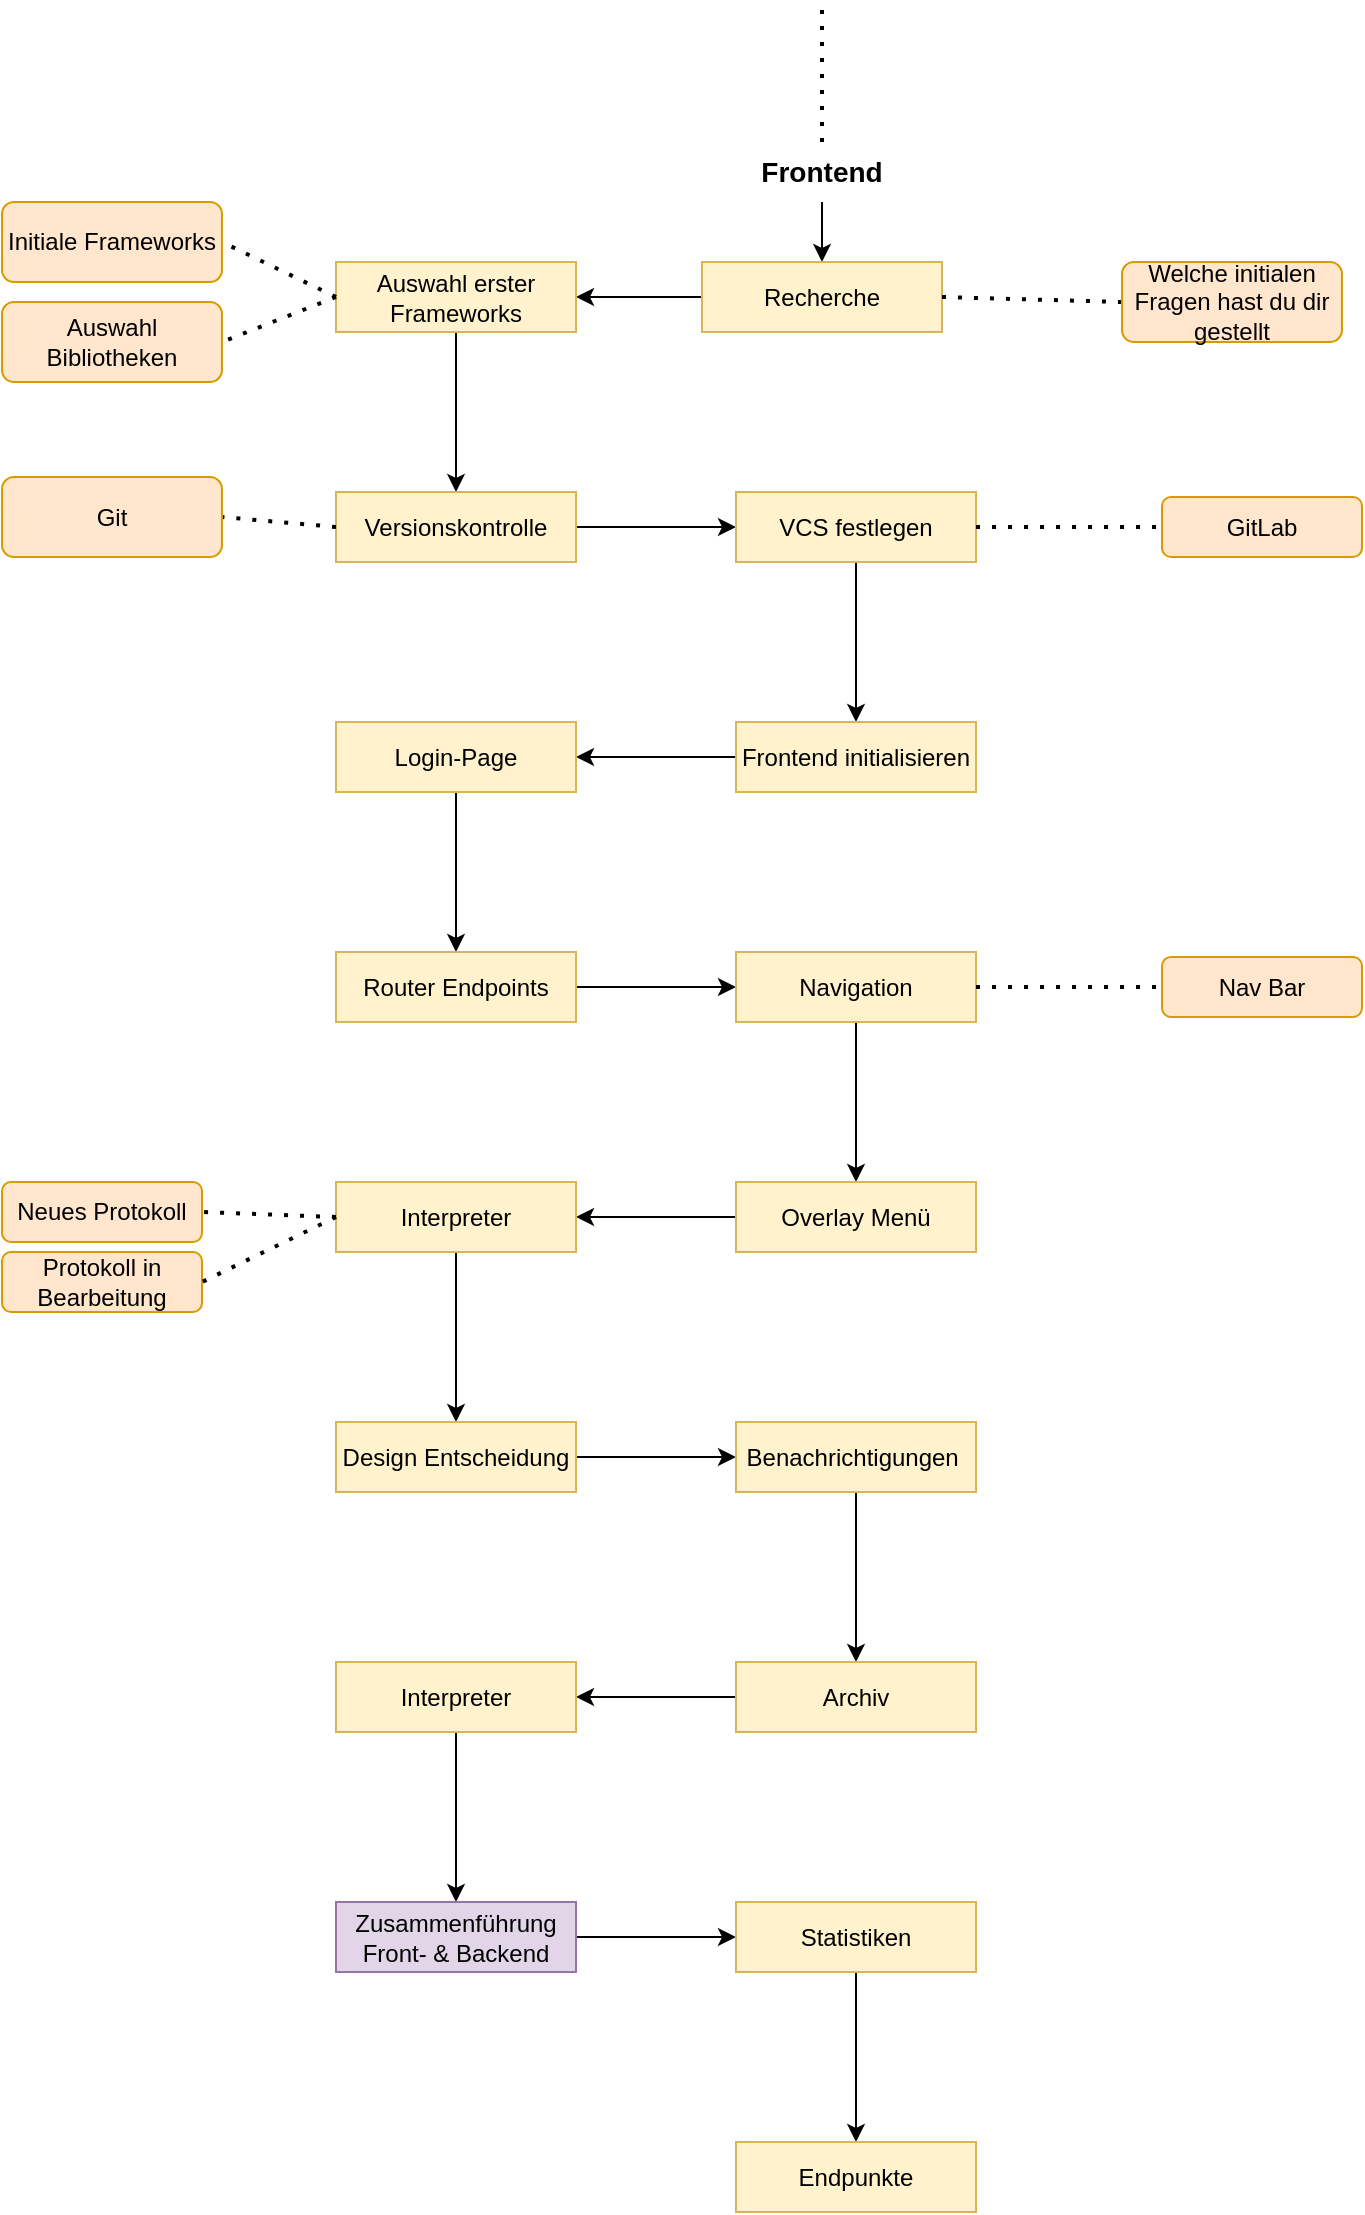 <mxfile version="24.3.1" type="device">
  <diagram name="Seite-1" id="E2gfGtZA1w1zxJrn3HdN">
    <mxGraphModel dx="2389" dy="1923" grid="1" gridSize="10" guides="1" tooltips="1" connect="1" arrows="1" fold="1" page="1" pageScale="1" pageWidth="827" pageHeight="1169" math="0" shadow="0">
      <root>
        <mxCell id="0" />
        <mxCell id="1" parent="0" />
        <mxCell id="7BE0bbRn12wUS_fGmfLI-1" value="" style="endArrow=none;dashed=1;html=1;dashPattern=1 3;strokeWidth=2;rounded=0;" parent="1" edge="1">
          <mxGeometry width="50" height="50" relative="1" as="geometry">
            <mxPoint x="400" y="70" as="sourcePoint" />
            <mxPoint x="400" as="targetPoint" />
          </mxGeometry>
        </mxCell>
        <mxCell id="7BE0bbRn12wUS_fGmfLI-4" value="" style="edgeStyle=orthogonalEdgeStyle;rounded=0;orthogonalLoop=1;jettySize=auto;html=1;" parent="1" source="7BE0bbRn12wUS_fGmfLI-2" target="7BE0bbRn12wUS_fGmfLI-3" edge="1">
          <mxGeometry relative="1" as="geometry" />
        </mxCell>
        <mxCell id="7BE0bbRn12wUS_fGmfLI-2" value="&lt;font style=&quot;font-size: 14px;&quot;&gt;&lt;b&gt;Frontend&lt;/b&gt;&lt;/font&gt;" style="text;html=1;align=center;verticalAlign=middle;whiteSpace=wrap;rounded=0;" parent="1" vertex="1">
          <mxGeometry x="370" y="70" width="60" height="30" as="geometry" />
        </mxCell>
        <mxCell id="7BE0bbRn12wUS_fGmfLI-9" value="" style="edgeStyle=orthogonalEdgeStyle;rounded=0;orthogonalLoop=1;jettySize=auto;html=1;" parent="1" source="7BE0bbRn12wUS_fGmfLI-3" target="7BE0bbRn12wUS_fGmfLI-8" edge="1">
          <mxGeometry relative="1" as="geometry" />
        </mxCell>
        <mxCell id="7BE0bbRn12wUS_fGmfLI-3" value="Recherche" style="whiteSpace=wrap;html=1;fillColor=#fff2cc;strokeColor=#d6b656;" parent="1" vertex="1">
          <mxGeometry x="340" y="130" width="120" height="35" as="geometry" />
        </mxCell>
        <mxCell id="7BE0bbRn12wUS_fGmfLI-5" value="" style="endArrow=none;dashed=1;html=1;dashPattern=1 3;strokeWidth=2;rounded=0;exitX=1;exitY=0.5;exitDx=0;exitDy=0;entryX=0;entryY=0.5;entryDx=0;entryDy=0;" parent="1" source="7BE0bbRn12wUS_fGmfLI-3" target="7BE0bbRn12wUS_fGmfLI-6" edge="1">
          <mxGeometry width="50" height="50" relative="1" as="geometry">
            <mxPoint x="500" y="170" as="sourcePoint" />
            <mxPoint x="560" y="148" as="targetPoint" />
          </mxGeometry>
        </mxCell>
        <mxCell id="7BE0bbRn12wUS_fGmfLI-6" value="Welche initialen Fragen hast du dir gestellt" style="rounded=1;whiteSpace=wrap;html=1;fillColor=#ffe6cc;strokeColor=#d79b00;" parent="1" vertex="1">
          <mxGeometry x="550" y="130" width="110" height="40" as="geometry" />
        </mxCell>
        <mxCell id="7BE0bbRn12wUS_fGmfLI-13" value="" style="edgeStyle=orthogonalEdgeStyle;rounded=0;orthogonalLoop=1;jettySize=auto;html=1;" parent="1" source="7BE0bbRn12wUS_fGmfLI-8" target="7BE0bbRn12wUS_fGmfLI-12" edge="1">
          <mxGeometry relative="1" as="geometry" />
        </mxCell>
        <mxCell id="7BE0bbRn12wUS_fGmfLI-8" value="Auswahl erster Frameworks" style="whiteSpace=wrap;html=1;fillColor=#fff2cc;strokeColor=#d6b656;" parent="1" vertex="1">
          <mxGeometry x="157" y="130" width="120" height="35" as="geometry" />
        </mxCell>
        <mxCell id="7BE0bbRn12wUS_fGmfLI-10" value="" style="endArrow=none;dashed=1;html=1;dashPattern=1 3;strokeWidth=2;rounded=0;exitX=0;exitY=0.5;exitDx=0;exitDy=0;entryX=1;entryY=0.5;entryDx=0;entryDy=0;" parent="1" source="7BE0bbRn12wUS_fGmfLI-8" target="7BE0bbRn12wUS_fGmfLI-11" edge="1">
          <mxGeometry width="50" height="50" relative="1" as="geometry">
            <mxPoint x="70" y="178.75" as="sourcePoint" />
            <mxPoint x="-20" y="139.25" as="targetPoint" />
          </mxGeometry>
        </mxCell>
        <mxCell id="7BE0bbRn12wUS_fGmfLI-11" value="Initiale Frameworks" style="rounded=1;whiteSpace=wrap;html=1;fillColor=#ffe6cc;strokeColor=#d79b00;" parent="1" vertex="1">
          <mxGeometry x="-10" y="100" width="110" height="40" as="geometry" />
        </mxCell>
        <mxCell id="7BE0bbRn12wUS_fGmfLI-17" value="" style="edgeStyle=orthogonalEdgeStyle;rounded=0;orthogonalLoop=1;jettySize=auto;html=1;" parent="1" source="7BE0bbRn12wUS_fGmfLI-12" target="7BE0bbRn12wUS_fGmfLI-16" edge="1">
          <mxGeometry relative="1" as="geometry" />
        </mxCell>
        <mxCell id="7BE0bbRn12wUS_fGmfLI-12" value="Versionskontrolle" style="whiteSpace=wrap;html=1;fillColor=#fff2cc;strokeColor=#d6b656;" parent="1" vertex="1">
          <mxGeometry x="157" y="245" width="120" height="35" as="geometry" />
        </mxCell>
        <mxCell id="7BE0bbRn12wUS_fGmfLI-14" value="" style="endArrow=none;dashed=1;html=1;dashPattern=1 3;strokeWidth=2;rounded=0;exitX=0;exitY=0.5;exitDx=0;exitDy=0;entryX=1;entryY=0.5;entryDx=0;entryDy=0;" parent="1" source="7BE0bbRn12wUS_fGmfLI-12" target="7BE0bbRn12wUS_fGmfLI-15" edge="1">
          <mxGeometry width="50" height="50" relative="1" as="geometry">
            <mxPoint x="157" y="258" as="sourcePoint" />
            <mxPoint x="-20" y="249.25" as="targetPoint" />
          </mxGeometry>
        </mxCell>
        <mxCell id="7BE0bbRn12wUS_fGmfLI-15" value="Git" style="rounded=1;whiteSpace=wrap;html=1;fillColor=#ffe6cc;strokeColor=#d79b00;" parent="1" vertex="1">
          <mxGeometry x="-10" y="237.5" width="110" height="40" as="geometry" />
        </mxCell>
        <mxCell id="7BE0bbRn12wUS_fGmfLI-21" value="" style="edgeStyle=orthogonalEdgeStyle;rounded=0;orthogonalLoop=1;jettySize=auto;html=1;" parent="1" source="7BE0bbRn12wUS_fGmfLI-16" target="7BE0bbRn12wUS_fGmfLI-20" edge="1">
          <mxGeometry relative="1" as="geometry" />
        </mxCell>
        <mxCell id="7BE0bbRn12wUS_fGmfLI-16" value="VCS festlegen" style="whiteSpace=wrap;html=1;fillColor=#fff2cc;strokeColor=#d6b656;" parent="1" vertex="1">
          <mxGeometry x="357" y="245" width="120" height="35" as="geometry" />
        </mxCell>
        <mxCell id="7BE0bbRn12wUS_fGmfLI-18" value="" style="endArrow=none;dashed=1;html=1;dashPattern=1 3;strokeWidth=2;rounded=0;entryX=0;entryY=0.5;entryDx=0;entryDy=0;exitX=1;exitY=0.5;exitDx=0;exitDy=0;" parent="1" source="7BE0bbRn12wUS_fGmfLI-16" target="7BE0bbRn12wUS_fGmfLI-19" edge="1">
          <mxGeometry width="50" height="50" relative="1" as="geometry">
            <mxPoint x="500" y="260" as="sourcePoint" />
            <mxPoint x="570" y="258" as="targetPoint" />
          </mxGeometry>
        </mxCell>
        <mxCell id="7BE0bbRn12wUS_fGmfLI-19" value="GitLab" style="rounded=1;whiteSpace=wrap;html=1;fillColor=#ffe6cc;strokeColor=#d79b00;" parent="1" vertex="1">
          <mxGeometry x="570" y="247.5" width="100" height="30" as="geometry" />
        </mxCell>
        <mxCell id="7BE0bbRn12wUS_fGmfLI-23" value="" style="edgeStyle=orthogonalEdgeStyle;rounded=0;orthogonalLoop=1;jettySize=auto;html=1;" parent="1" source="7BE0bbRn12wUS_fGmfLI-20" target="7BE0bbRn12wUS_fGmfLI-22" edge="1">
          <mxGeometry relative="1" as="geometry" />
        </mxCell>
        <mxCell id="7BE0bbRn12wUS_fGmfLI-20" value="Frontend initialisieren" style="whiteSpace=wrap;html=1;fillColor=#fff2cc;strokeColor=#d6b656;" parent="1" vertex="1">
          <mxGeometry x="357" y="360" width="120" height="35" as="geometry" />
        </mxCell>
        <mxCell id="7BE0bbRn12wUS_fGmfLI-25" value="" style="edgeStyle=orthogonalEdgeStyle;rounded=0;orthogonalLoop=1;jettySize=auto;html=1;" parent="1" source="7BE0bbRn12wUS_fGmfLI-22" target="7BE0bbRn12wUS_fGmfLI-24" edge="1">
          <mxGeometry relative="1" as="geometry" />
        </mxCell>
        <mxCell id="7BE0bbRn12wUS_fGmfLI-22" value="Login-Page" style="whiteSpace=wrap;html=1;fillColor=#fff2cc;strokeColor=#d6b656;" parent="1" vertex="1">
          <mxGeometry x="157" y="360" width="120" height="35" as="geometry" />
        </mxCell>
        <mxCell id="7BE0bbRn12wUS_fGmfLI-27" value="" style="edgeStyle=orthogonalEdgeStyle;rounded=0;orthogonalLoop=1;jettySize=auto;html=1;" parent="1" source="7BE0bbRn12wUS_fGmfLI-24" target="7BE0bbRn12wUS_fGmfLI-26" edge="1">
          <mxGeometry relative="1" as="geometry" />
        </mxCell>
        <mxCell id="7BE0bbRn12wUS_fGmfLI-24" value="Router Endpoints" style="whiteSpace=wrap;html=1;fillColor=#fff2cc;strokeColor=#d6b656;" parent="1" vertex="1">
          <mxGeometry x="157" y="475" width="120" height="35" as="geometry" />
        </mxCell>
        <mxCell id="7BE0bbRn12wUS_fGmfLI-29" value="" style="edgeStyle=orthogonalEdgeStyle;rounded=0;orthogonalLoop=1;jettySize=auto;html=1;" parent="1" source="7BE0bbRn12wUS_fGmfLI-26" target="7BE0bbRn12wUS_fGmfLI-28" edge="1">
          <mxGeometry relative="1" as="geometry" />
        </mxCell>
        <mxCell id="7BE0bbRn12wUS_fGmfLI-26" value="Navigation" style="whiteSpace=wrap;html=1;fillColor=#fff2cc;strokeColor=#d6b656;" parent="1" vertex="1">
          <mxGeometry x="357" y="475" width="120" height="35" as="geometry" />
        </mxCell>
        <mxCell id="PCQOfplQpb37sercBIT6-8" style="edgeStyle=orthogonalEdgeStyle;rounded=0;orthogonalLoop=1;jettySize=auto;html=1;" edge="1" parent="1" source="7BE0bbRn12wUS_fGmfLI-28" target="PCQOfplQpb37sercBIT6-7">
          <mxGeometry relative="1" as="geometry" />
        </mxCell>
        <mxCell id="7BE0bbRn12wUS_fGmfLI-28" value="Overlay Menü" style="whiteSpace=wrap;html=1;fillColor=#fff2cc;strokeColor=#d6b656;" parent="1" vertex="1">
          <mxGeometry x="357" y="590" width="120" height="35" as="geometry" />
        </mxCell>
        <mxCell id="PCQOfplQpb37sercBIT6-1" value="Auswahl Bibliotheken" style="rounded=1;whiteSpace=wrap;html=1;fillColor=#ffe6cc;strokeColor=#d79b00;" vertex="1" parent="1">
          <mxGeometry x="-10" y="150" width="110" height="40" as="geometry" />
        </mxCell>
        <mxCell id="PCQOfplQpb37sercBIT6-3" value="" style="endArrow=none;dashed=1;html=1;dashPattern=1 3;strokeWidth=2;rounded=0;exitX=0;exitY=0.5;exitDx=0;exitDy=0;entryX=1;entryY=0.5;entryDx=0;entryDy=0;" edge="1" parent="1" source="7BE0bbRn12wUS_fGmfLI-8" target="PCQOfplQpb37sercBIT6-1">
          <mxGeometry width="50" height="50" relative="1" as="geometry">
            <mxPoint x="167" y="158" as="sourcePoint" />
            <mxPoint x="110" y="130" as="targetPoint" />
          </mxGeometry>
        </mxCell>
        <mxCell id="PCQOfplQpb37sercBIT6-4" value="Nav Bar" style="rounded=1;whiteSpace=wrap;html=1;fillColor=#ffe6cc;strokeColor=#d79b00;" vertex="1" parent="1">
          <mxGeometry x="570" y="477.5" width="100" height="30" as="geometry" />
        </mxCell>
        <mxCell id="PCQOfplQpb37sercBIT6-5" value="" style="endArrow=none;dashed=1;html=1;dashPattern=1 3;strokeWidth=2;rounded=0;entryX=0;entryY=0.5;entryDx=0;entryDy=0;exitX=1;exitY=0.5;exitDx=0;exitDy=0;" edge="1" parent="1" source="7BE0bbRn12wUS_fGmfLI-26" target="PCQOfplQpb37sercBIT6-4">
          <mxGeometry width="50" height="50" relative="1" as="geometry">
            <mxPoint x="487" y="273" as="sourcePoint" />
            <mxPoint x="580" y="273" as="targetPoint" />
          </mxGeometry>
        </mxCell>
        <mxCell id="PCQOfplQpb37sercBIT6-14" style="edgeStyle=orthogonalEdgeStyle;rounded=0;orthogonalLoop=1;jettySize=auto;html=1;" edge="1" parent="1" source="PCQOfplQpb37sercBIT6-7" target="PCQOfplQpb37sercBIT6-13">
          <mxGeometry relative="1" as="geometry" />
        </mxCell>
        <mxCell id="PCQOfplQpb37sercBIT6-7" value="Interpreter" style="whiteSpace=wrap;html=1;fillColor=#fff2cc;strokeColor=#d6b656;" vertex="1" parent="1">
          <mxGeometry x="157" y="590" width="120" height="35" as="geometry" />
        </mxCell>
        <mxCell id="PCQOfplQpb37sercBIT6-9" value="Neues Protokoll" style="rounded=1;whiteSpace=wrap;html=1;fillColor=#ffe6cc;strokeColor=#d79b00;" vertex="1" parent="1">
          <mxGeometry x="-10" y="590" width="100" height="30" as="geometry" />
        </mxCell>
        <mxCell id="PCQOfplQpb37sercBIT6-10" value="" style="endArrow=none;dashed=1;html=1;dashPattern=1 3;strokeWidth=2;rounded=0;exitX=0;exitY=0.5;exitDx=0;exitDy=0;entryX=1;entryY=0.5;entryDx=0;entryDy=0;" edge="1" parent="1" source="PCQOfplQpb37sercBIT6-7" target="PCQOfplQpb37sercBIT6-9">
          <mxGeometry width="50" height="50" relative="1" as="geometry">
            <mxPoint x="167" y="273" as="sourcePoint" />
            <mxPoint x="110" y="268" as="targetPoint" />
          </mxGeometry>
        </mxCell>
        <mxCell id="PCQOfplQpb37sercBIT6-11" value="Protokoll in Bearbeitung" style="rounded=1;whiteSpace=wrap;html=1;fillColor=#ffe6cc;strokeColor=#d79b00;" vertex="1" parent="1">
          <mxGeometry x="-10" y="625" width="100" height="30" as="geometry" />
        </mxCell>
        <mxCell id="PCQOfplQpb37sercBIT6-12" value="" style="endArrow=none;dashed=1;html=1;dashPattern=1 3;strokeWidth=2;rounded=0;exitX=0;exitY=0.5;exitDx=0;exitDy=0;entryX=1;entryY=0.5;entryDx=0;entryDy=0;" edge="1" parent="1" source="PCQOfplQpb37sercBIT6-7" target="PCQOfplQpb37sercBIT6-11">
          <mxGeometry width="50" height="50" relative="1" as="geometry">
            <mxPoint x="167" y="618" as="sourcePoint" />
            <mxPoint x="100" y="615" as="targetPoint" />
          </mxGeometry>
        </mxCell>
        <mxCell id="PCQOfplQpb37sercBIT6-18" style="edgeStyle=orthogonalEdgeStyle;rounded=0;orthogonalLoop=1;jettySize=auto;html=1;" edge="1" parent="1" source="PCQOfplQpb37sercBIT6-13" target="PCQOfplQpb37sercBIT6-17">
          <mxGeometry relative="1" as="geometry" />
        </mxCell>
        <mxCell id="PCQOfplQpb37sercBIT6-13" value="Design Entscheidung" style="whiteSpace=wrap;html=1;fillColor=#fff2cc;strokeColor=#d6b656;" vertex="1" parent="1">
          <mxGeometry x="157" y="710" width="120" height="35" as="geometry" />
        </mxCell>
        <mxCell id="PCQOfplQpb37sercBIT6-21" style="edgeStyle=orthogonalEdgeStyle;rounded=0;orthogonalLoop=1;jettySize=auto;html=1;" edge="1" parent="1" source="PCQOfplQpb37sercBIT6-17" target="PCQOfplQpb37sercBIT6-19">
          <mxGeometry relative="1" as="geometry" />
        </mxCell>
        <mxCell id="PCQOfplQpb37sercBIT6-17" value="Benachrichtigungen&amp;nbsp;" style="whiteSpace=wrap;html=1;fillColor=#fff2cc;strokeColor=#d6b656;" vertex="1" parent="1">
          <mxGeometry x="357" y="710" width="120" height="35" as="geometry" />
        </mxCell>
        <mxCell id="PCQOfplQpb37sercBIT6-22" style="edgeStyle=orthogonalEdgeStyle;rounded=0;orthogonalLoop=1;jettySize=auto;html=1;" edge="1" parent="1" source="PCQOfplQpb37sercBIT6-19" target="PCQOfplQpb37sercBIT6-20">
          <mxGeometry relative="1" as="geometry" />
        </mxCell>
        <mxCell id="PCQOfplQpb37sercBIT6-19" value="Archiv" style="whiteSpace=wrap;html=1;fillColor=#fff2cc;strokeColor=#d6b656;" vertex="1" parent="1">
          <mxGeometry x="357" y="830" width="120" height="35" as="geometry" />
        </mxCell>
        <mxCell id="PCQOfplQpb37sercBIT6-24" style="edgeStyle=orthogonalEdgeStyle;rounded=0;orthogonalLoop=1;jettySize=auto;html=1;" edge="1" parent="1" source="PCQOfplQpb37sercBIT6-20" target="PCQOfplQpb37sercBIT6-23">
          <mxGeometry relative="1" as="geometry" />
        </mxCell>
        <mxCell id="PCQOfplQpb37sercBIT6-20" value="Interpreter" style="whiteSpace=wrap;html=1;fillColor=#fff2cc;strokeColor=#d6b656;" vertex="1" parent="1">
          <mxGeometry x="157" y="830" width="120" height="35" as="geometry" />
        </mxCell>
        <mxCell id="PCQOfplQpb37sercBIT6-26" style="edgeStyle=orthogonalEdgeStyle;rounded=0;orthogonalLoop=1;jettySize=auto;html=1;" edge="1" parent="1" source="PCQOfplQpb37sercBIT6-23" target="PCQOfplQpb37sercBIT6-25">
          <mxGeometry relative="1" as="geometry" />
        </mxCell>
        <mxCell id="PCQOfplQpb37sercBIT6-23" value="Zusammenführung Front- &amp;amp; Backend" style="whiteSpace=wrap;html=1;fillColor=#e1d5e7;strokeColor=#9673a6;" vertex="1" parent="1">
          <mxGeometry x="157" y="950" width="120" height="35" as="geometry" />
        </mxCell>
        <mxCell id="PCQOfplQpb37sercBIT6-28" style="edgeStyle=orthogonalEdgeStyle;rounded=0;orthogonalLoop=1;jettySize=auto;html=1;" edge="1" parent="1" source="PCQOfplQpb37sercBIT6-25" target="PCQOfplQpb37sercBIT6-27">
          <mxGeometry relative="1" as="geometry" />
        </mxCell>
        <mxCell id="PCQOfplQpb37sercBIT6-25" value="Statistiken" style="whiteSpace=wrap;html=1;fillColor=#fff2cc;strokeColor=#d6b656;" vertex="1" parent="1">
          <mxGeometry x="357" y="950" width="120" height="35" as="geometry" />
        </mxCell>
        <mxCell id="PCQOfplQpb37sercBIT6-27" value="Endpunkte" style="whiteSpace=wrap;html=1;fillColor=#fff2cc;strokeColor=#d6b656;" vertex="1" parent="1">
          <mxGeometry x="357" y="1070" width="120" height="35" as="geometry" />
        </mxCell>
      </root>
    </mxGraphModel>
  </diagram>
</mxfile>
